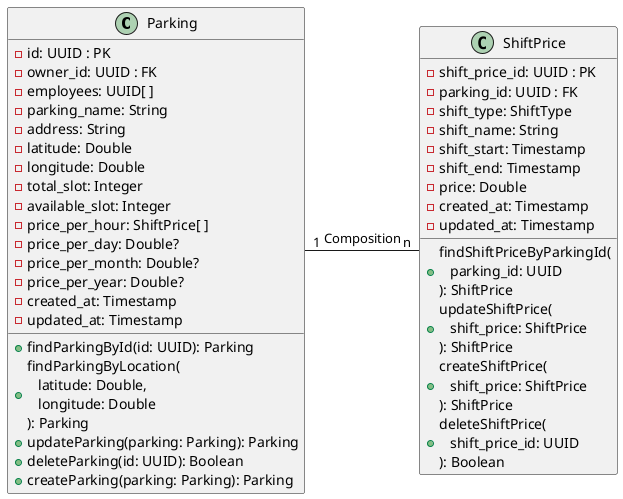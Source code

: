 @startuml class_parking

class Parking {
  -id: UUID : PK
  -owner_id: UUID : FK
  -employees: UUID[ ]
  -parking_name: String
  -address: String
  -latitude: Double
  -longitude: Double
  -total_slot: Integer
  -available_slot: Integer
  -price_per_hour: ShiftPrice[ ]
  -price_per_day: Double?
  -price_per_month: Double?
  -price_per_year: Double?
  -created_at: Timestamp
  -updated_at: Timestamp

  +findParkingById(id: UUID): Parking
  +findParkingByLocation(\n   latitude: Double, \n   longitude: Double\n): Parking
  +updateParking(parking: Parking): Parking
  +deleteParking(id: UUID): Boolean
  +createParking(parking: Parking): Parking
}

class ShiftPrice {
  -shift_price_id: UUID : PK
  -parking_id: UUID : FK
  -shift_type: ShiftType
  -shift_name: String
  -shift_start: Timestamp
  -shift_end: Timestamp
  -price: Double
  -created_at: Timestamp
  -updated_at: Timestamp
  +findShiftPriceByParkingId(\n   parking_id: UUID\n): ShiftPrice
  +updateShiftPrice(\n   shift_price: ShiftPrice\n): ShiftPrice
  +createShiftPrice(\n   shift_price: ShiftPrice\n): ShiftPrice
  +deleteShiftPrice(\n   shift_price_id: UUID\n): Boolean
}

Parking "1"-right-"n" ShiftPrice : Composition

@enduml